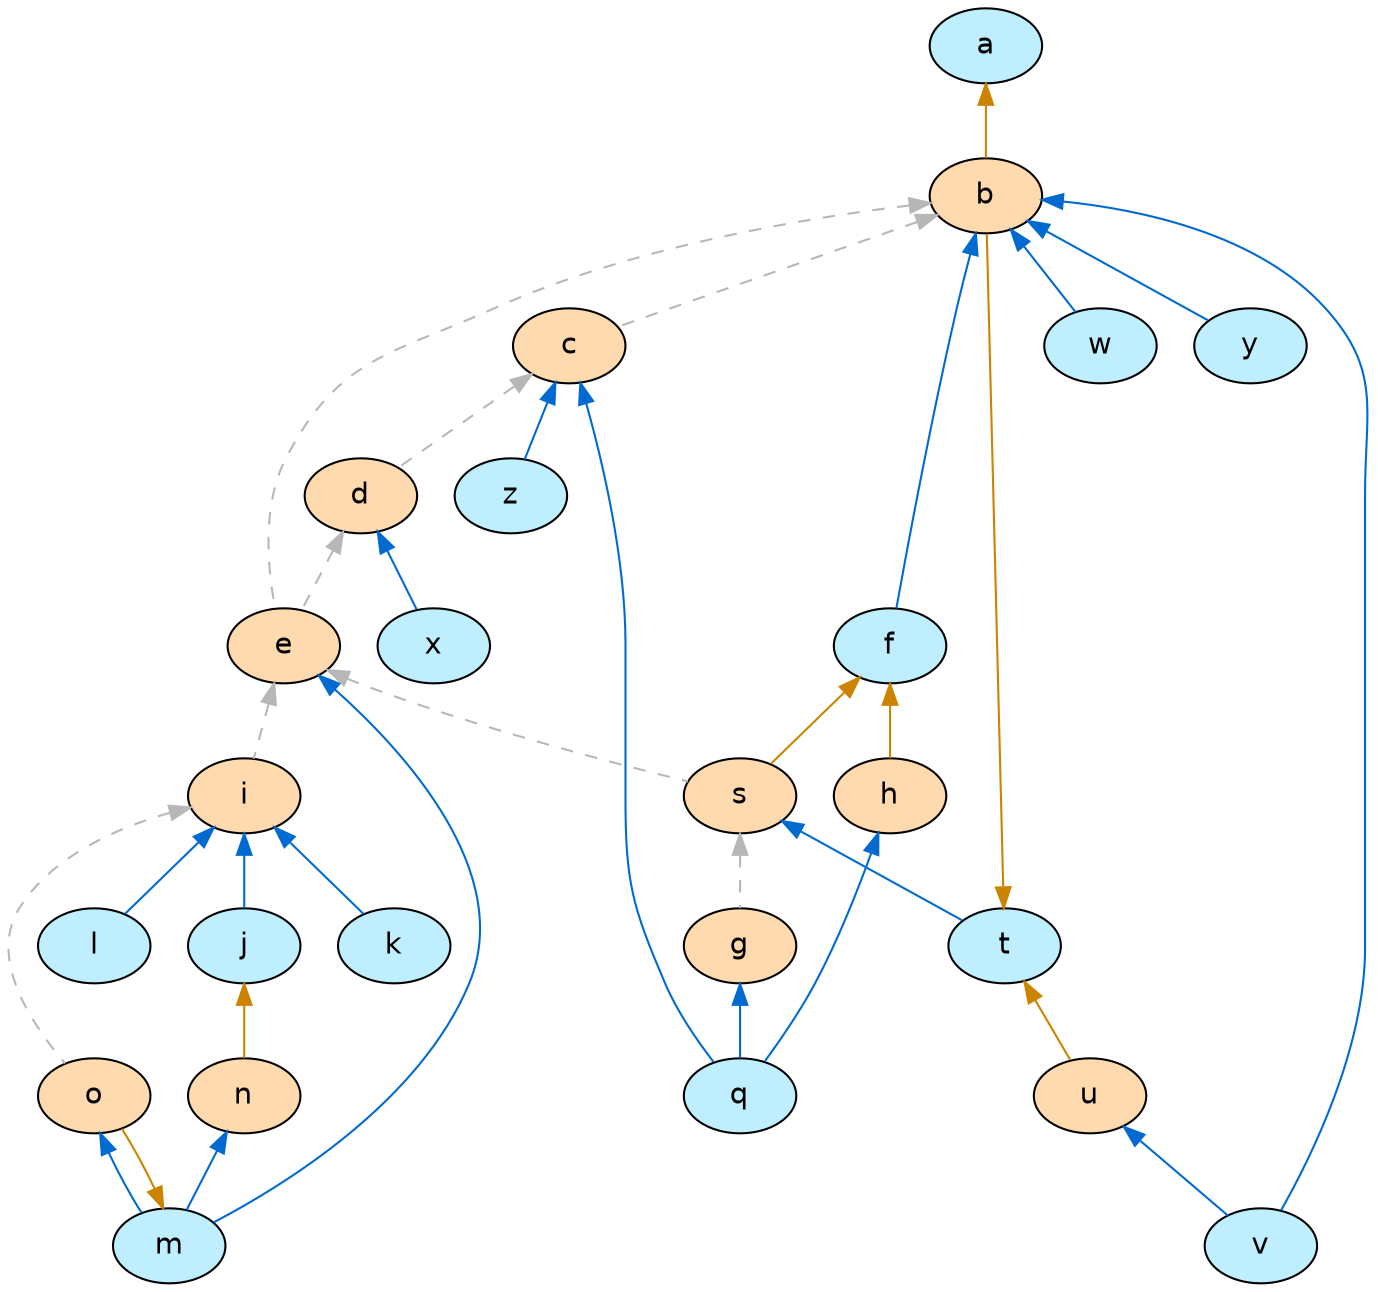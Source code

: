 digraph G {
  node [shape=oval style=filled fontname=Helvetica fontsize=14]
  node [fillcolor="#ffdaaf" fontcolor="#000000"] b c d e s g h i o n u;
  node [fillcolor="#bfefff" fontcolor="#000000"] a t f j k l m q v w x y z;
  edge [dir=back, color="#cc8400", style="solid"]
        "a" -> "b";
        "t" -> "b";
        "f" -> "h";
        "j" -> "n";
        "m" -> "o";
        "f" -> "s";
        "t" -> "u";
  edge [dir=back, color="#b7b7b7", style="dashed"]
        "b" -> "c";
        "c" -> "d";
        "b" -> "e";
        "d" -> "e";
        "s" -> "g";
        "e" -> "i";
        "i" -> "o";
        "e" -> "s";
  edge [dir=back, color="#006ad1", style="solid"]
        "b" -> "f";
        "i" -> "j";
        "i" -> "k";
        "i" -> "l";
        "e" -> "m";
        "o" -> "m";
        "n" -> "m";
        "g" -> "q";
        "h" -> "q";
        "c" -> "q";
        "s" -> "t";
        "b" -> "v";
        "u" -> "v";
        "b" -> "w";
        "d" -> "x";
        "b" -> "y";
        "c" -> "z";
}
